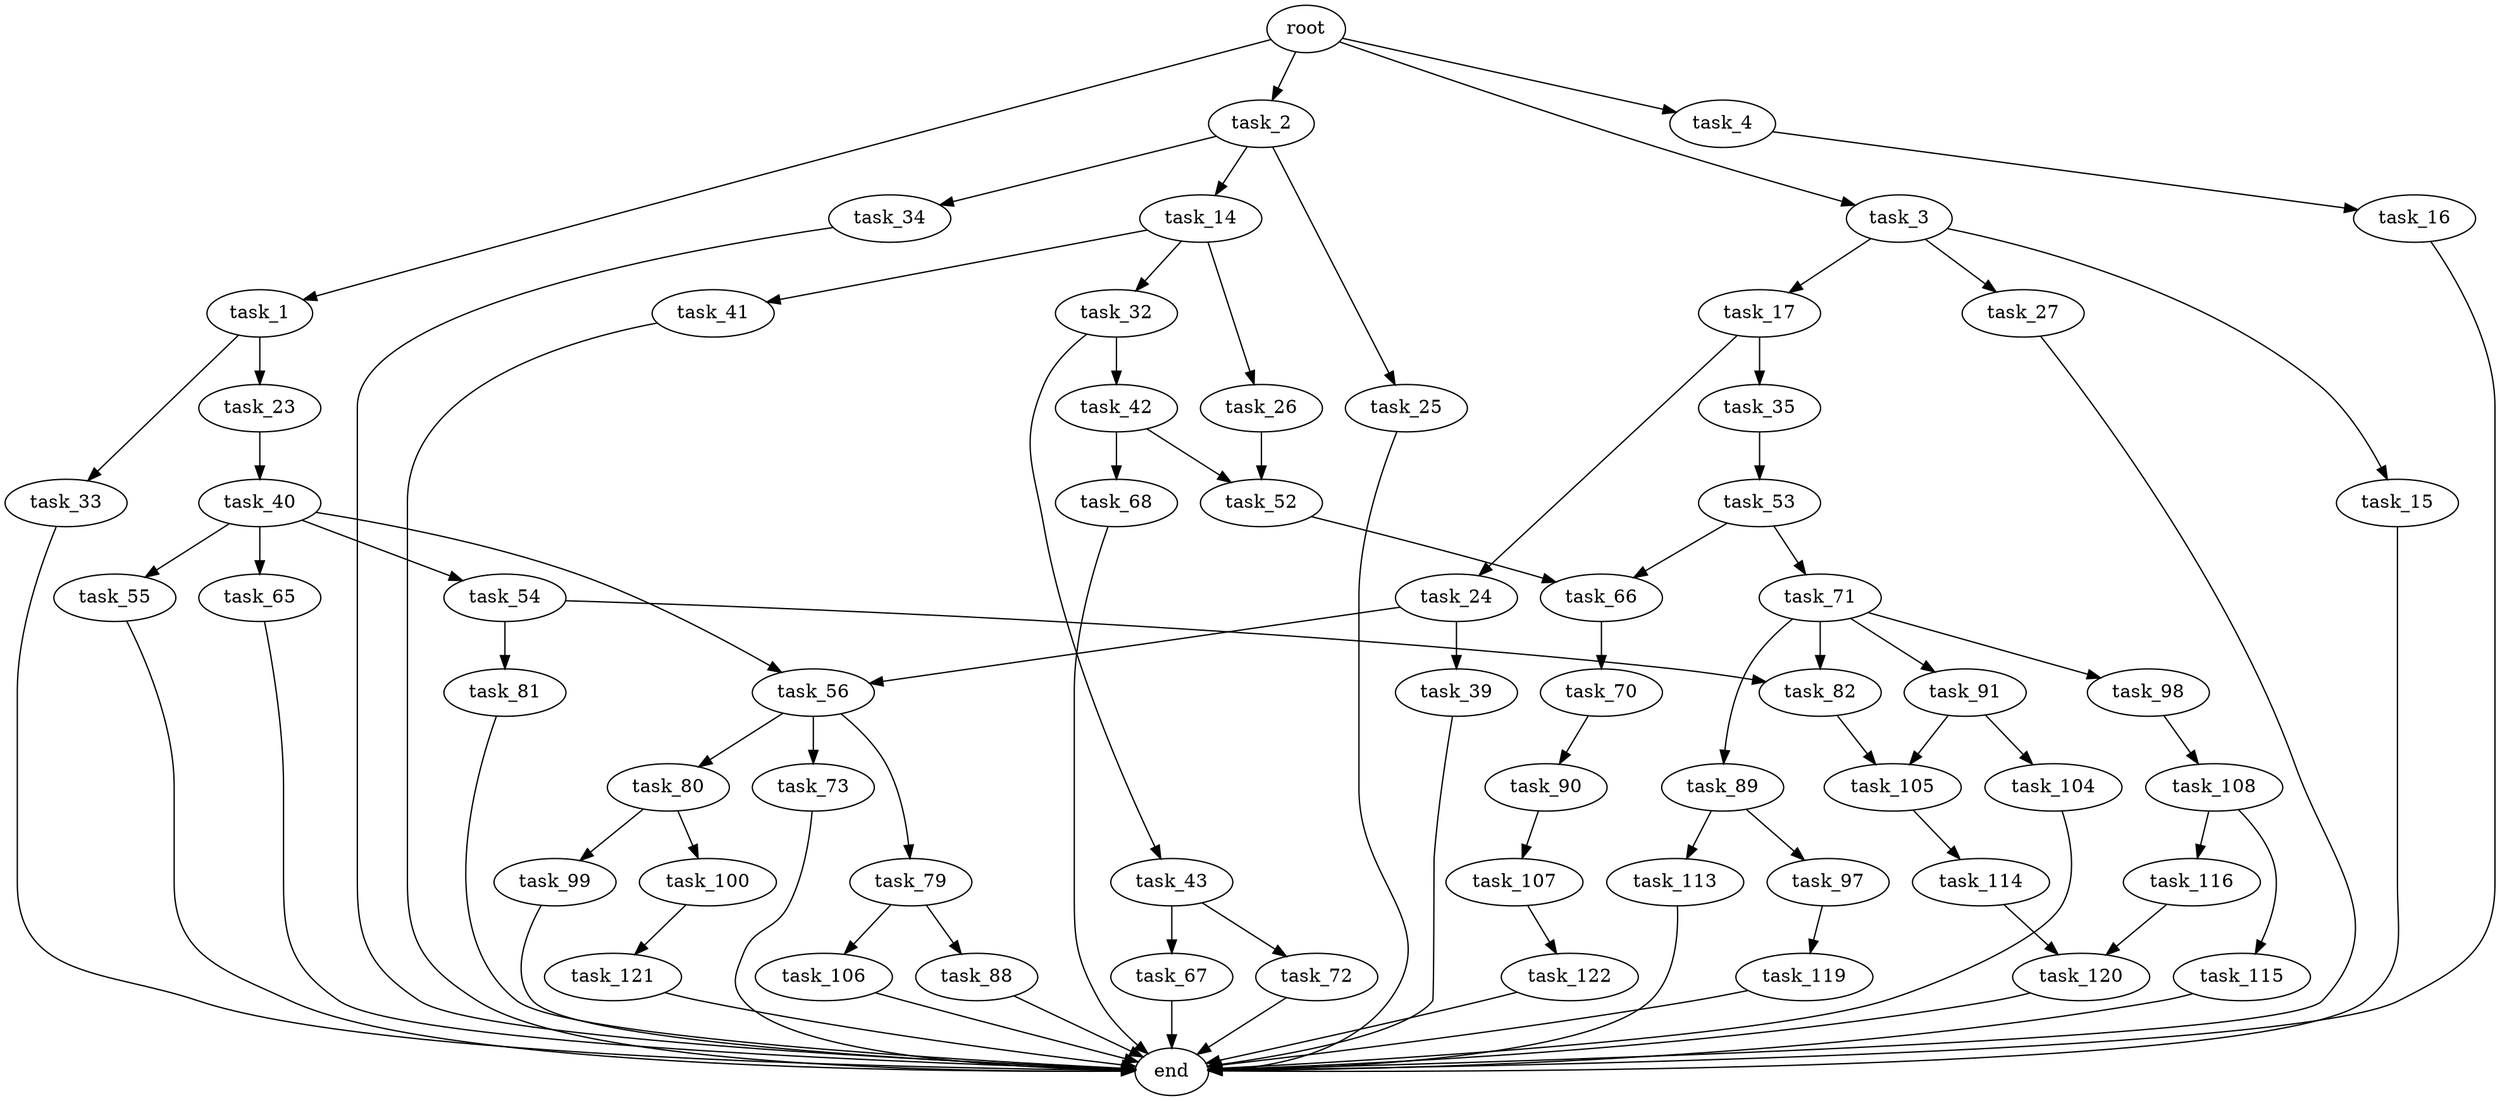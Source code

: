digraph G {
  root [size="0.000000"];
  task_1 [size="368293445632.000000"];
  task_2 [size="782757789696.000000"];
  task_3 [size="782757789696.000000"];
  task_4 [size="1944474435.000000"];
  task_23 [size="505314185974.000000"];
  task_33 [size="17807213857.000000"];
  task_14 [size="33545407830.000000"];
  task_25 [size="39880359547.000000"];
  task_34 [size="168257419840.000000"];
  task_15 [size="25207395868.000000"];
  task_17 [size="169039233476.000000"];
  task_27 [size="226390753678.000000"];
  task_16 [size="839261679421.000000"];
  task_26 [size="190408408032.000000"];
  task_32 [size="8589934592.000000"];
  task_41 [size="782757789696.000000"];
  end [size="0.000000"];
  task_24 [size="9365468210.000000"];
  task_35 [size="23677089648.000000"];
  task_40 [size="732780156121.000000"];
  task_39 [size="15574033156.000000"];
  task_56 [size="30412650412.000000"];
  task_52 [size="36178151835.000000"];
  task_42 [size="8589934592.000000"];
  task_43 [size="6853292359.000000"];
  task_53 [size="6441336948.000000"];
  task_54 [size="12913869001.000000"];
  task_55 [size="1073741824000.000000"];
  task_65 [size="8589934592.000000"];
  task_68 [size="9574528366.000000"];
  task_67 [size="14857596856.000000"];
  task_72 [size="814695741190.000000"];
  task_66 [size="1073741824000.000000"];
  task_71 [size="42070303427.000000"];
  task_81 [size="782757789696.000000"];
  task_82 [size="2129707919.000000"];
  task_73 [size="312305585732.000000"];
  task_79 [size="782757789696.000000"];
  task_80 [size="279290141078.000000"];
  task_70 [size="368293445632.000000"];
  task_90 [size="9875297822.000000"];
  task_89 [size="144752673365.000000"];
  task_91 [size="13017377186.000000"];
  task_98 [size="608755104257.000000"];
  task_88 [size="53435026536.000000"];
  task_106 [size="782757789696.000000"];
  task_99 [size="271491849343.000000"];
  task_100 [size="474462274936.000000"];
  task_105 [size="402067196767.000000"];
  task_97 [size="4521290498.000000"];
  task_113 [size="782757789696.000000"];
  task_107 [size="79738717035.000000"];
  task_104 [size="215277632128.000000"];
  task_119 [size="782532642829.000000"];
  task_108 [size="368293445632.000000"];
  task_121 [size="176494707343.000000"];
  task_114 [size="782757789696.000000"];
  task_122 [size="231928233984.000000"];
  task_115 [size="782757789696.000000"];
  task_116 [size="155449786854.000000"];
  task_120 [size="28991029248.000000"];

  root -> task_1 [size="1.000000"];
  root -> task_2 [size="1.000000"];
  root -> task_3 [size="1.000000"];
  root -> task_4 [size="1.000000"];
  task_1 -> task_23 [size="411041792.000000"];
  task_1 -> task_33 [size="411041792.000000"];
  task_2 -> task_14 [size="679477248.000000"];
  task_2 -> task_25 [size="679477248.000000"];
  task_2 -> task_34 [size="679477248.000000"];
  task_3 -> task_15 [size="679477248.000000"];
  task_3 -> task_17 [size="679477248.000000"];
  task_3 -> task_27 [size="679477248.000000"];
  task_4 -> task_16 [size="134217728.000000"];
  task_23 -> task_40 [size="411041792.000000"];
  task_33 -> end [size="1.000000"];
  task_14 -> task_26 [size="536870912.000000"];
  task_14 -> task_32 [size="536870912.000000"];
  task_14 -> task_41 [size="536870912.000000"];
  task_25 -> end [size="1.000000"];
  task_34 -> end [size="1.000000"];
  task_15 -> end [size="1.000000"];
  task_17 -> task_24 [size="301989888.000000"];
  task_17 -> task_35 [size="301989888.000000"];
  task_27 -> end [size="1.000000"];
  task_16 -> end [size="1.000000"];
  task_26 -> task_52 [size="134217728.000000"];
  task_32 -> task_42 [size="33554432.000000"];
  task_32 -> task_43 [size="33554432.000000"];
  task_41 -> end [size="1.000000"];
  task_24 -> task_39 [size="411041792.000000"];
  task_24 -> task_56 [size="411041792.000000"];
  task_35 -> task_53 [size="411041792.000000"];
  task_40 -> task_54 [size="679477248.000000"];
  task_40 -> task_55 [size="679477248.000000"];
  task_40 -> task_56 [size="679477248.000000"];
  task_40 -> task_65 [size="679477248.000000"];
  task_39 -> end [size="1.000000"];
  task_56 -> task_73 [size="679477248.000000"];
  task_56 -> task_79 [size="679477248.000000"];
  task_56 -> task_80 [size="679477248.000000"];
  task_52 -> task_66 [size="679477248.000000"];
  task_42 -> task_52 [size="33554432.000000"];
  task_42 -> task_68 [size="33554432.000000"];
  task_43 -> task_67 [size="411041792.000000"];
  task_43 -> task_72 [size="411041792.000000"];
  task_53 -> task_66 [size="134217728.000000"];
  task_53 -> task_71 [size="134217728.000000"];
  task_54 -> task_81 [size="411041792.000000"];
  task_54 -> task_82 [size="411041792.000000"];
  task_55 -> end [size="1.000000"];
  task_65 -> end [size="1.000000"];
  task_68 -> end [size="1.000000"];
  task_67 -> end [size="1.000000"];
  task_72 -> end [size="1.000000"];
  task_66 -> task_70 [size="838860800.000000"];
  task_71 -> task_82 [size="679477248.000000"];
  task_71 -> task_89 [size="679477248.000000"];
  task_71 -> task_91 [size="679477248.000000"];
  task_71 -> task_98 [size="679477248.000000"];
  task_81 -> end [size="1.000000"];
  task_82 -> task_105 [size="75497472.000000"];
  task_73 -> end [size="1.000000"];
  task_79 -> task_88 [size="679477248.000000"];
  task_79 -> task_106 [size="679477248.000000"];
  task_80 -> task_99 [size="411041792.000000"];
  task_80 -> task_100 [size="411041792.000000"];
  task_70 -> task_90 [size="411041792.000000"];
  task_90 -> task_107 [size="33554432.000000"];
  task_89 -> task_97 [size="301989888.000000"];
  task_89 -> task_113 [size="301989888.000000"];
  task_91 -> task_104 [size="33554432.000000"];
  task_91 -> task_105 [size="33554432.000000"];
  task_98 -> task_108 [size="411041792.000000"];
  task_88 -> end [size="1.000000"];
  task_106 -> end [size="1.000000"];
  task_99 -> end [size="1.000000"];
  task_100 -> task_121 [size="536870912.000000"];
  task_105 -> task_114 [size="301989888.000000"];
  task_97 -> task_119 [size="536870912.000000"];
  task_113 -> end [size="1.000000"];
  task_107 -> task_122 [size="75497472.000000"];
  task_104 -> end [size="1.000000"];
  task_119 -> end [size="1.000000"];
  task_108 -> task_115 [size="411041792.000000"];
  task_108 -> task_116 [size="411041792.000000"];
  task_121 -> end [size="1.000000"];
  task_114 -> task_120 [size="679477248.000000"];
  task_122 -> end [size="1.000000"];
  task_115 -> end [size="1.000000"];
  task_116 -> task_120 [size="679477248.000000"];
  task_120 -> end [size="1.000000"];
}
